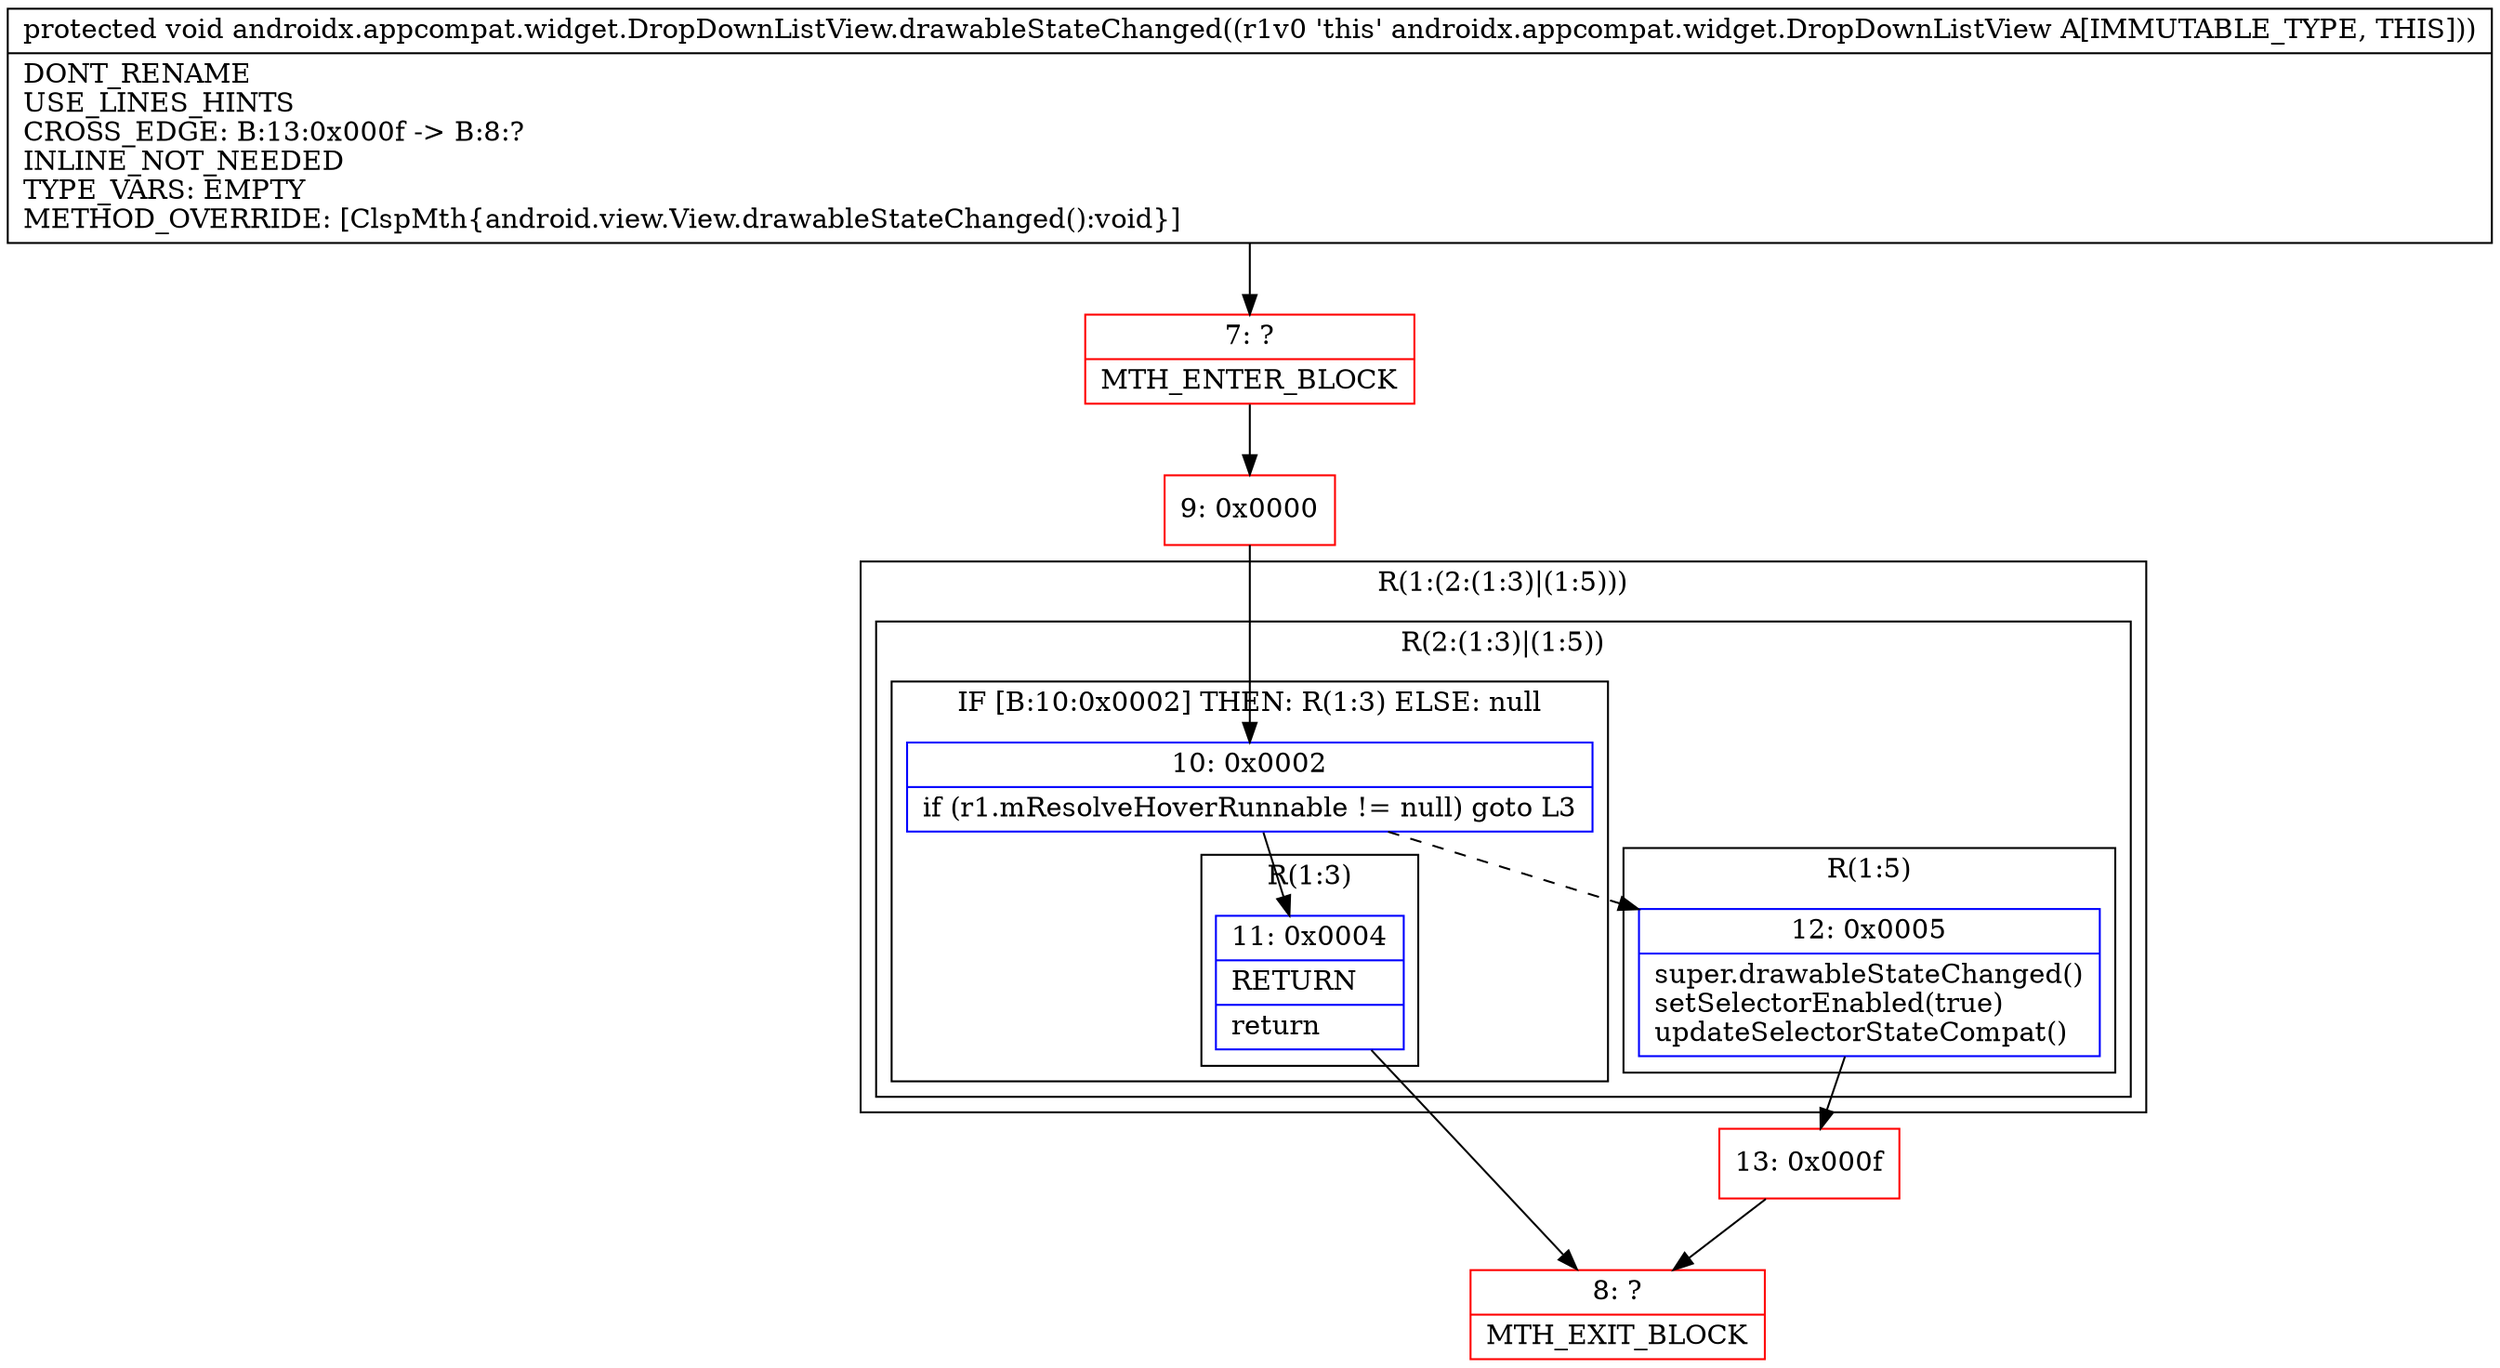 digraph "CFG forandroidx.appcompat.widget.DropDownListView.drawableStateChanged()V" {
subgraph cluster_Region_2050971078 {
label = "R(1:(2:(1:3)|(1:5)))";
node [shape=record,color=blue];
subgraph cluster_Region_602618840 {
label = "R(2:(1:3)|(1:5))";
node [shape=record,color=blue];
subgraph cluster_IfRegion_101981108 {
label = "IF [B:10:0x0002] THEN: R(1:3) ELSE: null";
node [shape=record,color=blue];
Node_10 [shape=record,label="{10\:\ 0x0002|if (r1.mResolveHoverRunnable != null) goto L3\l}"];
subgraph cluster_Region_1816664875 {
label = "R(1:3)";
node [shape=record,color=blue];
Node_11 [shape=record,label="{11\:\ 0x0004|RETURN\l|return\l}"];
}
}
subgraph cluster_Region_1817829889 {
label = "R(1:5)";
node [shape=record,color=blue];
Node_12 [shape=record,label="{12\:\ 0x0005|super.drawableStateChanged()\lsetSelectorEnabled(true)\lupdateSelectorStateCompat()\l}"];
}
}
}
Node_7 [shape=record,color=red,label="{7\:\ ?|MTH_ENTER_BLOCK\l}"];
Node_9 [shape=record,color=red,label="{9\:\ 0x0000}"];
Node_8 [shape=record,color=red,label="{8\:\ ?|MTH_EXIT_BLOCK\l}"];
Node_13 [shape=record,color=red,label="{13\:\ 0x000f}"];
MethodNode[shape=record,label="{protected void androidx.appcompat.widget.DropDownListView.drawableStateChanged((r1v0 'this' androidx.appcompat.widget.DropDownListView A[IMMUTABLE_TYPE, THIS]))  | DONT_RENAME\lUSE_LINES_HINTS\lCROSS_EDGE: B:13:0x000f \-\> B:8:?\lINLINE_NOT_NEEDED\lTYPE_VARS: EMPTY\lMETHOD_OVERRIDE: [ClspMth\{android.view.View.drawableStateChanged():void\}]\l}"];
MethodNode -> Node_7;Node_10 -> Node_11;
Node_10 -> Node_12[style=dashed];
Node_11 -> Node_8;
Node_12 -> Node_13;
Node_7 -> Node_9;
Node_9 -> Node_10;
Node_13 -> Node_8;
}

